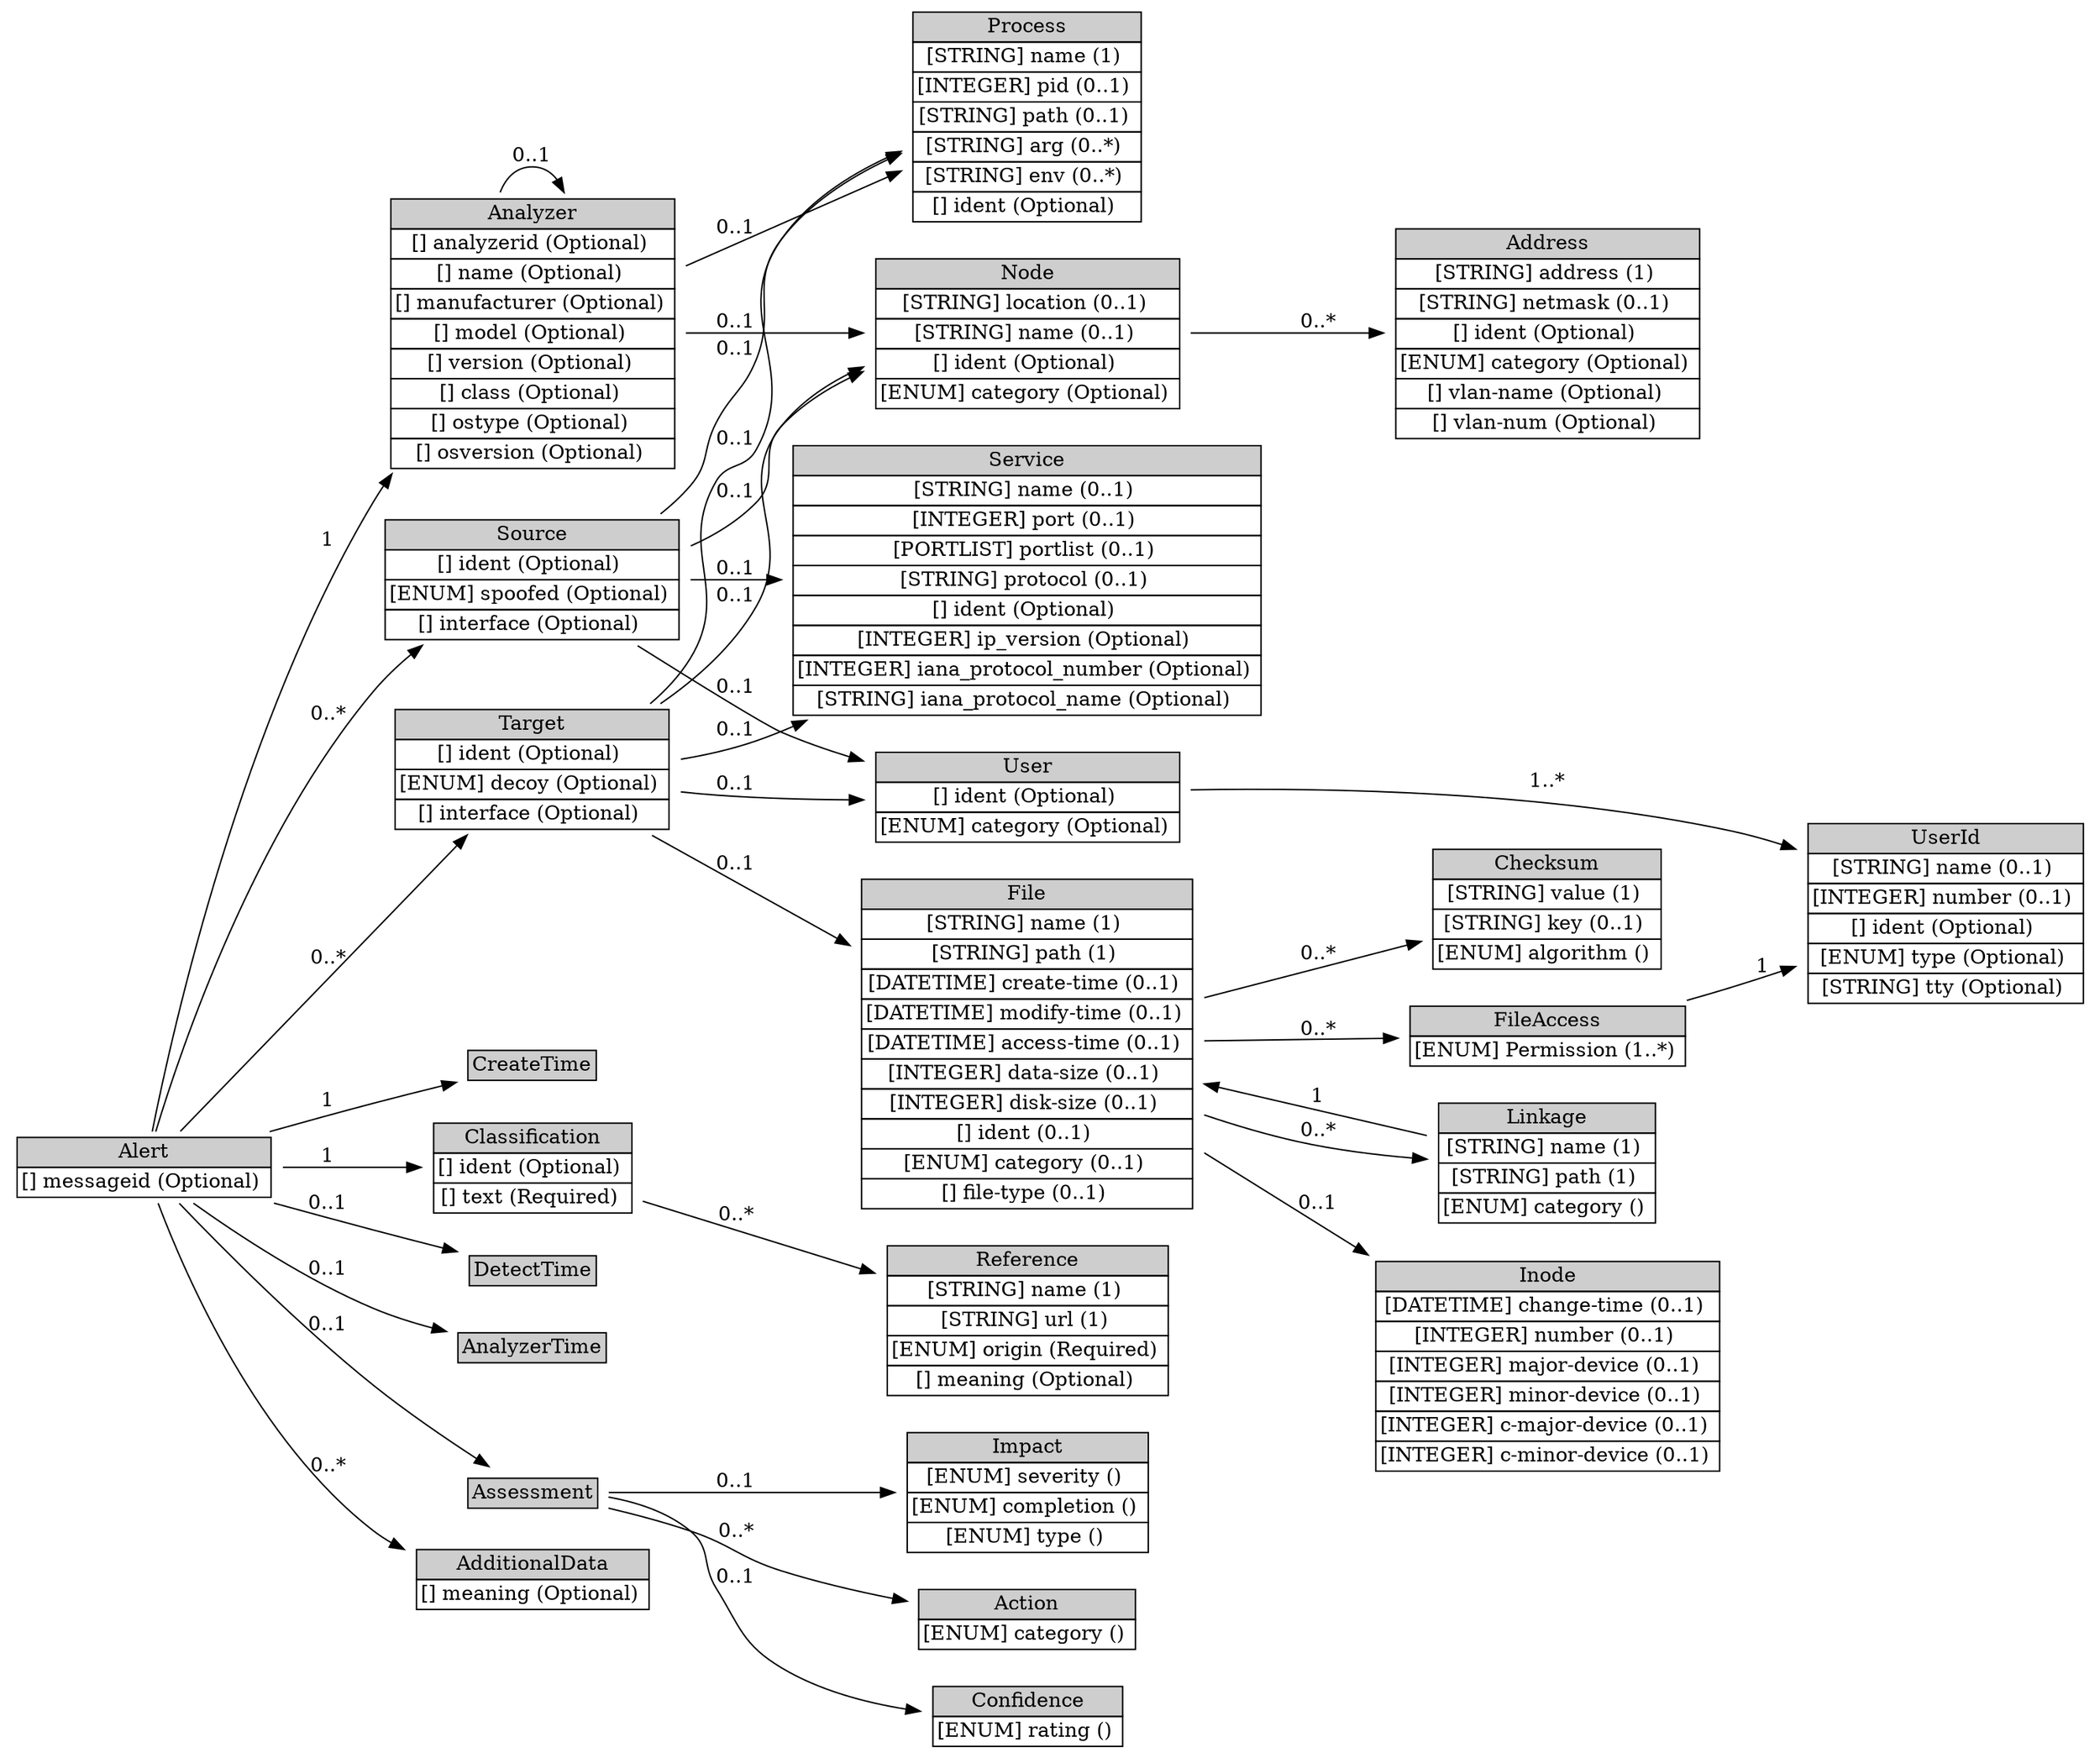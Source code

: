 digraph Alert {
	graph [rankdir=LR];
	node [label="\N"];
	graph [bb="0,0,1422,1176"];
	Alert [label=<<table BORDER="0" CELLBORDER="1" CELLSPACING="0"> <tr > <td BGCOLOR="#CECECE" HREF="#" TITLE="Generally, every time an analyzer detects an event that it has been configured to look for, it sends an Alert message to its manager(s). Depending on the analyzer, an Alert message may correspond to a single detected event or multiple detected events. Alerts occur asynchronously in response to outside events. ">Alert</td> </tr>" %<tr><td HREF="#" TITLE="A unique identifier for the alert; see Section 3.2.9.">[] messageid (Optional) </td></tr>%</table>>, shape=plaintext, pos="94,397", width="2.6111", height="0.68056"];
	Analyzer [label=<<table BORDER="0" CELLBORDER="1" CELLSPACING="0"> <tr > <td BGCOLOR="#CECECE" HREF="#" TITLE="The Analyzer class identifies the analyzer from which the Alert or Heartbeat message originates. Only one analyzer may be encoded for each alert or heartbeat, and that MUST be the analyzer at which the alert or heartbeat originated. Although the IDMEF data model does not prevent the use of hierarchical intrusion detection systems (where alerts get relayed up the tree), it does not provide any way to record the identity of the &quot;relay&quot; analyzers along the path from the originating analyzer to the manager that ultimately receives the alert. ">Analyzer</td> </tr>" %<tr><td HREF="#" TITLE="(but see below).  A unique identifier for the analyzer; see Section 3.2.9.">[] analyzerid (Optional) </td></tr>%<tr><td HREF="#" TITLE="An explicit name for the analyzer that may be easier to understand than the analyzerid.">[] name (Optional) </td></tr>%<tr><td HREF="#" TITLE="The manufacturer of the analyzer software and/or hardware.">[] manufacturer (Optional) </td></tr>%<tr><td HREF="#" TITLE="The model name/number of the analyzer software and/or hardware.">[] model (Optional) </td></tr>%<tr><td HREF="#" TITLE="The version number of the analyzer software and/or hardware.">[] version (Optional) </td></tr>%<tr><td HREF="#" TITLE="The class of analyzer software and/or hardware.">[] class (Optional) </td></tr>%<tr><td HREF="#" TITLE="Operating system name.  On POSIX 1003.1 compliant systems, this is the value returned in utsname.sysname by the uname() system call, or the output of the &quot;uname -s&quot; command.">[] ostype (Optional) </td></tr>%<tr><td HREF="#" TITLE="Operating system version.  On POSIX 1003.1 compliant systems, this is the value returned in utsname.release by the uname() system call, or the output of the &quot;uname -r&quot; command.">[] osversion (Optional) </td></tr>%</table>>, shape=plaintext, pos="358,960", width="2.9167", height="2.625"];
	"Node" [label=<<table BORDER="0" CELLBORDER="1" CELLSPACING="0"> <tr > <td BGCOLOR="#CECECE" HREF="#" TITLE="The Node class is used to identify hosts and other network devices (routers, switches, etc.). ">Node</td> </tr>" %<tr><td HREF="#" TITLE="The location of the equipment.">[STRING] location (0..1) </td></tr>%<tr><td HREF="#" TITLE="The name of the equipment.  This information MUST be provided if no Address information is given.">[STRING] name (0..1) </td></tr>%<tr><td HREF="#" TITLE="A unique identifier for the node; see Section 3.2.9.">[] ident (Optional) </td></tr>%<tr><td HREF="#" TITLE="The &quot;domain&quot; from which the name information was obtained, if relevant.  The permitted values for this attribute are shown in the table below.  The default value is &quot;unknown&quot;. (See also Section 10 for extensions to the table.)">[ENUM] category (Optional) </td></tr>%</table>>, shape=plaintext, pos="695,956", width="3.0278", height="1.5139"];
	Address [label=<<table BORDER="0" CELLBORDER="1" CELLSPACING="0"> <tr > <td BGCOLOR="#CECECE" HREF="#" TITLE="The Address class is used to represent network, hardware, and application addresses. ">Address</td> </tr>" %<tr><td HREF="#" TITLE="The address information.  The format of this data is governed by the category attribute.">[STRING] address (1) </td></tr>%<tr><td HREF="#" TITLE="The network mask for the address, if appropriate.">[STRING] netmask (0..1) </td></tr>%<tr><td HREF="#" TITLE="A unique identifier for the address; see Section 3.2.9.">[] ident (Optional) </td></tr>%<tr><td HREF="#" TITLE="The type of address represented.  The permitted values for this attribute are shown below.  The default value is &quot;unknown&quot;.  (See also Section 10.)">[ENUM] category (Optional) </td></tr>%<tr><td HREF="#" TITLE="The name of the Virtual LAN to which the address belongs.">[] vlan-name (Optional) </td></tr>%<tr><td HREF="#" TITLE="The number of the Virtual LAN to which the address belongs.">[] vlan-num (Optional) </td></tr>%</table>>, shape=plaintext, pos="1050,956", width="3.0278", height="2.0694"];
	Process [label=<<table BORDER="0" CELLBORDER="1" CELLSPACING="0"> <tr > <td BGCOLOR="#CECECE" HREF="#" TITLE="The Process class is used to describe processes being executed on sources, targets, and analyzers. ">Process</td> </tr>" %<tr><td HREF="#" TITLE="The name of the program being executed. This is a short name; path and argument information are provided elsewhere.">[STRING] name (1) </td></tr>%<tr><td HREF="#" TITLE="The process identifier of the process.">[INTEGER] pid (0..1) </td></tr>%<tr><td HREF="#" TITLE="The full path of the program being executed.">[STRING] path (0..1) </td></tr>%<tr><td HREF="#" TITLE="A command-line argument to the program. Multiple arguments may be specified (they are assumed to have occurred in the same order they are provided) with multiple uses of arg.">[STRING] arg (0..*) </td></tr>%<tr><td HREF="#" TITLE="An environment string associated with the process; generally of the format &quot;VARIABLE=value&quot;.  Multiple environment strings may be specified with multiple uses of env.">[STRING] env (0..*) </td></tr>%<tr><td HREF="#" TITLE="A unique identifier for the process; see Section 3.2.9.">[] ident (Optional) </td></tr>%</table>>, shape=plaintext, pos="695,1102", width="2.3611", height="2.0694"];
	CreateTime [label=<<table BORDER="0" CELLBORDER="1" CELLSPACING="0"> <tr > <td BGCOLOR="#CECECE" HREF="#" TITLE="The CreateTime class is used to indicate the date and time the alert or heartbeat was created by the analyzer. ">CreateTime</td> </tr>" %</table>>, shape=plaintext, pos="358,467", width="1.4167", height="0.5"];
	Classification [label=<<table BORDER="0" CELLBORDER="1" CELLSPACING="0"> <tr > <td BGCOLOR="#CECECE" HREF="#" TITLE="The Classification class provides the &quot;name&quot; of an alert, or other information allowing the manager to determine what it is. This name is chosen by the alert provider. ">Classification</td> </tr>" %<tr><td HREF="#" TITLE="A unique identifier for this classification; see Section 3.2.9.">[] ident (Optional) </td></tr>%<tr><td HREF="#" TITLE="A vendor-provided string identifying the Alert message.">[] text (Required) </td></tr>%</table>>, shape=plaintext, pos="358,397", width="2.1111", height="0.95833"];
	Reference [label=<<table BORDER="0" CELLBORDER="1" CELLSPACING="0"> <tr > <td BGCOLOR="#CECECE" HREF="#" TITLE="The Reference class provides the &quot;name&quot; of an alert, or other information allowing the manager to determine what it is. ">Reference</td> </tr>" %<tr><td HREF="#" TITLE="The name of the alert, from one of the origins listed below.">[STRING] name (1) </td></tr>%<tr><td HREF="#" TITLE="A URL at which the manager (or the human operator of the manager) can find additional information about the alert.  The document pointed to by the URL may include an in-depth description of the attack, appropriate countermeasures, or other information deemed relevant by the vendor.">[STRING] url (1) </td></tr>%<tr><td HREF="#" TITLE="The source from which the name of the alert originates. The permitted values for this attribute are shown below.  The default value is &quot;unknown&quot;.  (See also Section 10.)">[ENUM] origin (Required) </td></tr>%<tr><td HREF="#" TITLE="The meaning of the reference, as understood by the alert provider.  This field is only valid if the value of the &lt;origin&gt; attribute is set to &quot;vendor-specific&quot; or &quot;user-specific&quot;.">[] meaning (Optional) </td></tr>%</table>>, shape=plaintext, pos="695,292", width="2.7778", height="1.5139"];
	DetectTime [label=<<table BORDER="0" CELLBORDER="1" CELLSPACING="0"> <tr > <td BGCOLOR="#CECECE" HREF="#" TITLE="The DetectTime class is used to indicate the date and time that the event(s) producing an alert was detected by the analyzer. In the case of more than one event, it is the time that the first event was detected. (This may or may not be the same time as CreateTime; analyzers are not required to send alerts immediately upon detection). ">DetectTime</td> </tr>" %</table>>, shape=plaintext, pos="358,327", width="1.4167", height="0.5"];
	AnalyzerTime [label=<<table BORDER="0" CELLBORDER="1" CELLSPACING="0"> <tr > <td BGCOLOR="#CECECE" HREF="#" TITLE="The AnalyzerTime class is used to indicate the current date and time on the analyzer. Its values should be filled in as late as possible in the message transmission process, ideally immediately before placing the message &quot;on the wire&quot;. ">AnalyzerTime</td> </tr>" %</table>>, shape=plaintext, pos="358,273", width="1.6389", height="0.5"];
	Source [label=<<table BORDER="0" CELLBORDER="1" CELLSPACING="0"> <tr > <td BGCOLOR="#CECECE" HREF="#" TITLE="The Source class contains information about the possible source(s) of the event(s) that generated an alert. An event may have more than one source (e.g., in a distributed denial-of-service attack). ">Source</td> </tr>" %<tr><td HREF="#" TITLE="A unique identifier for this source; see Section 3.2.9.">[] ident (Optional) </td></tr>%<tr><td HREF="#" TITLE="An indication of whether the source is, as far as the analyzer can determine, a spoofed address used for hiding the real origin of the attack.  The permitted values for this attribute are shown below.  The default value is &quot;unknown&quot;.  (See also Section 10.)">[ENUM] spoofed (Optional) </td></tr>%<tr><td HREF="#" TITLE="May be used by a network-based analyzer with multiple interfaces to indicate which interface this source was seen on.">[] interface (Optional) </td></tr>%</table>>, shape=plaintext, pos="358,800", width="2.9167", height="1.2361"];
	User [label=<<table BORDER="0" CELLBORDER="1" CELLSPACING="0"> <tr > <td BGCOLOR="#CECECE" HREF="#" TITLE="The User class is used to describe users. It is primarily used as a &quot;container&quot; class for the UserId aggregate class, as shown in Figure 16. ">User</td> </tr>" %<tr><td HREF="#" TITLE="A unique identifier for the user; see Section 3.2.9.">[] ident (Optional) </td></tr>%<tr><td HREF="#" TITLE="The type of user represented.  The permitted values for this attribute are shown below.  The default value is &quot;unknown&quot;. (See also Section 10.)">[ENUM] category (Optional) </td></tr>%</table>>, shape=plaintext, pos="695,644", width="3.0278", height="0.95833"];
	UserId [label=<<table BORDER="0" CELLBORDER="1" CELLSPACING="0"> <tr > <td BGCOLOR="#CECECE" HREF="#" TITLE="The UserId class provides specific information about a user. More than one UserId can be used within the User class to indicate attempts to transition from one user to another, or to provide complete information about a user&#39;s (or process&#39;) privileges. ">UserId</td> </tr>" %<tr><td HREF="#" TITLE="A user or group name.">[STRING] name (0..1) </td></tr>%<tr><td HREF="#" TITLE="A user or group number.">[INTEGER] number (0..1) </td></tr>%<tr><td HREF="#" TITLE="A unique identifier for the user id, see Section 3.2.9.">[] ident (Optional) </td></tr>%<tr><td HREF="#" TITLE="The type of user information represented.  The permitted values for this attribute are shown below.  The default value is &quot;original-user&quot;.  (See also Section 10.)">[ENUM] type (Optional) </td></tr>%<tr><td HREF="#" TITLE="The tty the user is using.">[STRING] tty (Optional) </td></tr>%</table>>, shape=plaintext, pos="1321,617", width="2.7778", height="1.7917"];
	Service [label=<<table BORDER="0" CELLBORDER="1" CELLSPACING="0"> <tr > <td BGCOLOR="#CECECE" HREF="#" TITLE="The Service class describes network services on sources and targets. It can identify services by name, port, and protocol. When Service occurs as an aggregate class of Source, it is understood that the service is one from which activity of interest is originating; and that the service is &quot;attached&quot; to the Node, Process, and User information also contained in Source. Likewise, when Service occurs as an aggregate class of Target, it is understood that the service is one to which activity of interest is being directed; and that the service is &quot;attached&quot; to the Node, Process, and User information also contained in Target. If Service occurs in both Source and Target, then information in both locations should be the same. If information is the same in both locations and implementers wish to carry it in only one location, they should specify it as an aggregate of the Target class. ">Service</td> </tr>" %<tr><td HREF="#" TITLE="The name of the service.  Whenever possible, the name from the IANA list of well-known ports SHOULD be used.">[STRING] name (0..1) </td></tr>%<tr><td HREF="#" TITLE="The port number being used.">[INTEGER] port (0..1) </td></tr>%<tr><td HREF="#" TITLE="A list of port numbers being used; see Section 3.2.8 for formatting rules.  If a portlist is given, the iana_protocol_number and iana_protocol_name MUST apply to all the elements of the list.">[PORTLIST] portlist (0..1) </td></tr>%<tr><td HREF="#" TITLE="Additional information about the protocol being used.  The intent of the protocol field is to carry additional information related to the protocol being used when the &lt;Service&gt; attributes iana_protocol_number or/and iana_protocol_name are filed.">[STRING] protocol (0..1) </td></tr>%<tr><td HREF="#" TITLE="A unique identifier for the service; see Section 3.2.9.">[] ident (Optional) </td></tr>%<tr><td HREF="#" TITLE="The IP version number.">[INTEGER] ip_version (Optional) </td></tr>%<tr><td HREF="#" TITLE="The IANA protocol number.">[INTEGER] iana_protocol_number (Optional) </td></tr>%<tr><td HREF="#" TITLE="The IANA protocol name.">[STRING] iana_protocol_name (Optional) </td></tr>%</table>>, shape=plaintext, pos="695,790", width="4.6111", height="2.625"];
	Target [label=<<table BORDER="0" CELLBORDER="1" CELLSPACING="0"> <tr > <td BGCOLOR="#CECECE" HREF="#" TITLE="The Target class contains information about the possible target(s) of the event(s) that generated an alert. An event may have more than one target (e.g., in the case of a port sweep). ">Target</td> </tr>" %<tr><td HREF="#" TITLE="A unique identifier for this target, see Section 3.2.9.">[] ident (Optional) </td></tr>%<tr><td HREF="#" TITLE="An indication of whether the target is, as far as the analyzer can determine, a decoy.  The permitted values for this attribute are shown below.  The default value is &quot;unknown&quot;.  (See also Section 10.)">[ENUM] decoy (Optional) </td></tr>%<tr><td HREF="#" TITLE="May be used by a network-based analyzer with multiple interfaces to indicate which interface this target was seen on.">[] interface (Optional) </td></tr>%</table>>, shape=plaintext, pos="358,660", width="2.75", height="1.2361"];
	File [label=<<table BORDER="0" CELLBORDER="1" CELLSPACING="0"> <tr > <td BGCOLOR="#CECECE" HREF="#" TITLE="The File class provides specific information about a file or other file-like object that has been created, deleted, or modified on the target. The description can provide either the file settings prior to the event or the file settings at the time of the event, as specified using the &quot;category&quot; attribute. ">File</td> </tr>" %<tr><td HREF="#" TITLE="The name of the file to which the alert applies, not including the path to the file.">[STRING] name (1) </td></tr>%<tr><td HREF="#" TITLE="The full path to the file, including the name.  The path name should be represented in as &quot;universal&quot; a manner as possible, to facilitate processing of the alert.">[STRING] path (1) </td></tr>%<tr><td HREF="#" TITLE="Time the file was created.  Note that this is *not* the Unix &quot;st_ctime&quot; file attribute (which is not file creation time).  The Unix &quot;st_ctime&quot; attribute is contained in the &quot;Inode&quot; class.">[DATETIME] create-time (0..1) </td></tr>%<tr><td HREF="#" TITLE="Time the file was last modified.">[DATETIME] modify-time (0..1) </td></tr>%<tr><td HREF="#" TITLE="Time the file was last accessed.">[DATETIME] access-time (0..1) </td></tr>%<tr><td HREF="#" TITLE="The size of the data, in bytes.  Typically what is meant when referring to file size.  On Unix UFS file systems, this value corresponds to stat.st_size.  On Windows NTFS, this value corresponds to Valid Data Length (VDL).">[INTEGER] data-size (0..1) </td></tr>%<tr><td HREF="#" TITLE="The physical space on disk consumed by the file, in bytes.  On Unix UFS file systems, this value corresponds to 512 * stat.st_blocks.  On Windows NTFS, this value corresponds to End of File (EOF).">[INTEGER] disk-size (0..1) </td></tr>%<tr><td HREF="#" TITLE="A unique identifier for this file; see Section 3.2.9.">[] ident (0..1) </td></tr>%<tr><td HREF="#" TITLE="The type of file system the file resides on.  This attribute governs how path names and other attributes are interpreted.">[ENUM] category (0..1) </td></tr>%<tr><td HREF="#" TITLE="The type of file, as a mime-type.">[] file-type (0..1) </td></tr>%</table>>, shape=plaintext, pos="695,478", width="3.3333", height="3.1806"];
	FileAccess [label=<<table BORDER="0" CELLBORDER="1" CELLSPACING="0"> <tr > <td BGCOLOR="#CECECE" HREF="#" TITLE="The FileAccess class represents the access permissions on a file. The representation is intended to be useful across operating systems. ">FileAccess</td> </tr>" %<tr><td HREF="#" TITLE="Level of access allowed.  The permitted values are shown below.  There is no default value.  (See also Section 10.)">[ENUM] Permission (1..*) </td></tr>%</table>>, shape=plaintext, pos="1050,501", width="2.75", height="0.68056"];
	Linkage [label=<<table BORDER="0" CELLBORDER="1" CELLSPACING="0"> <tr > <td BGCOLOR="#CECECE" HREF="#" TITLE="The Linkage class represents file system connections between the file described in the &lt;File&gt; element and other objects in the file system. For example, if the &lt;File&gt; element is a symbolic link or shortcut, then the &lt;Linkage&gt; element should contain the name of the object the link points to. Further information can be provided about the object in the &lt;Linkage&gt; element with another &lt;File&gt; element, if appropriate. ">Linkage</td> </tr>" %<tr><td HREF="#" TITLE="The name of the file system object, not including the path.">[STRING] name (1) </td></tr>%<tr><td HREF="#" TITLE="The full path to the file system object, including the name.  The path name should be represented in as &quot;universal&quot; a manner as possible, to facilitate processing of the alert.">[STRING] path (1) </td></tr>%<tr><td HREF="#" TITLE="Section 10.)">[ENUM] category () </td></tr>%</table>>, shape=plaintext, pos="1050,415", width="2.2222", height="1.2361"];
	Inode [label=<<table BORDER="0" CELLBORDER="1" CELLSPACING="0"> <tr > <td BGCOLOR="#CECECE" HREF="#" TITLE="The Inode class is used to represent the additional information contained in a Unix file system i-node. ">Inode</td> </tr>" %<tr><td HREF="#" TITLE="The time of the last inode change, given by the st_ctime element of &quot;struct stat&quot;.">[DATETIME] change-time (0..1) </td></tr>%<tr><td HREF="#" TITLE="The inode number.">[INTEGER] number (0..1) </td></tr>%<tr><td HREF="#" TITLE="The major device number of the device the file resides on.">[INTEGER] major-device (0..1) </td></tr>%<tr><td HREF="#" TITLE="The minor device number of the device the file resides on.">[INTEGER] minor-device (0..1) </td></tr>%<tr><td HREF="#" TITLE="The major device of the file itself, if it is a character special device.">[INTEGER] c-major-device (0..1) </td></tr>%<tr><td HREF="#" TITLE="The minor device of the file itself, if it is a character special device.">[INTEGER] c-minor-device (0..1) </td></tr>%</table>>, shape=plaintext, pos="1050,279", width="3.4444", height="2.0694"];
	Checksum [label=<<table BORDER="0" CELLBORDER="1" CELLSPACING="0"> <tr > <td BGCOLOR="#CECECE" HREF="#" TITLE="The Checksum class represents checksum information associated with the file. This checksum information can be provided by file integrity checkers, among others. ">Checksum</td> </tr>" %<tr><td HREF="#" TITLE="The value of the checksum.">[STRING] value (1) </td></tr>%<tr><td HREF="#" TITLE="The key to the checksum, if appropriate.">[STRING] key (0..1) </td></tr>%<tr><td HREF="#" TITLE="default value.  (See also Section 10.)">[ENUM] algorithm () </td></tr>%</table>>, shape=plaintext, pos="1050,587", width="2.3056", height="1.2361"];
	Assessment [label=<<table BORDER="0" CELLBORDER="1" CELLSPACING="0"> <tr > <td BGCOLOR="#CECECE" HREF="#" TITLE="The Assessment class is used to provide the analyzer&#39;s assessment of an event -- its impact, actions taken in response, and confidence. ">Assessment</td> </tr>" %</table>>, shape=plaintext, pos="358,176", width="1.4444", height="0.5"];
	Impact [label=<<table BORDER="0" CELLBORDER="1" CELLSPACING="0"> <tr > <td BGCOLOR="#CECECE" HREF="#" TITLE="The Impact class is used to provide the analyzer&#39;s assessment of the impact of the event on the target(s). It is represented in the IDMEF DTD as follows: ">Impact</td> </tr>" %<tr><td HREF="#" TITLE="Section 10.)">[ENUM] severity () </td></tr>%<tr><td HREF="#" TITLE="Section 10.)">[ENUM] completion () </td></tr>%<tr><td HREF="#" TITLE="value is &quot;other&quot;.  (See also Section 10.)">[ENUM] type () </td></tr>%</table>>, shape=plaintext, pos="695,176", width="2.4167", height="1.2361"];
	Action [label=<<table BORDER="0" CELLBORDER="1" CELLSPACING="0"> <tr > <td BGCOLOR="#CECECE" HREF="#" TITLE="The Action class is used to describe any actions taken by the analyzer in response to the event. Is is represented in the IDMEF DTD as follows: ">Action</td> </tr>" %<tr><td HREF="#" TITLE="The default value is &quot;other&quot;.  (See also Section 10.)">[ENUM] category () </td></tr>%</table>>, shape=plaintext, pos="695,90", width="2.2222", height="0.68056"];
	Confidence [label=<<table BORDER="0" CELLBORDER="1" CELLSPACING="0"> <tr > <td BGCOLOR="#CECECE" HREF="#" TITLE="The Confidence class is used to represent the analyzer&#39;s best estimate of the validity of its analysis. It is represented in the IDMEF DTD as follows: ">Confidence</td> </tr>" %<tr><td HREF="#" TITLE="also Section 10.)">[ENUM] rating () </td></tr>%</table>>, shape=plaintext, pos="695,24", width="1.9444", height="0.68056"];
	AdditionalData [label=<<table BORDER="0" CELLBORDER="1" CELLSPACING="0"> <tr > <td BGCOLOR="#CECECE" HREF="#" TITLE="The AdditionalData class is used to provide information that cannot be represented by the data model. AdditionalData can be used to provide atomic data (integers, strings, etc.) in cases where only small amounts of additional information need to be sent; it can also be used to extend the data model and the DTD to support the transmission of complex data (such as packet headers). Detailed instructions for extending the data model and the DTD are provided in Section 5. ">AdditionalData</td> </tr>" %<tr><td HREF="#" TITLE="A string describing the meaning of the element content. These values will be vendor/implementation dependent; the method for ensuring that managers understand the strings sent by analyzers is outside the scope of this specification.  A list of acceptable meaning keywords is not within the scope of the document, although later versions may undertake to establish such a list.">[] meaning (Optional) </td></tr>%</table>>, shape=plaintext, pos="358,116", width="2.4444", height="0.68056"];
	"Node" -> Address [label="0..*", pos="e,940.32,956 804.89,956 844.6,956 889.61,956 930.12,956", lp="894,964.5"];
	Analyzer -> "Node" [label="0..1", pos="e,585.32,957.3 463.24,958.75 498.72,958.33 538.58,957.86 575.11,957.42", lp="496,966.5"];
	Analyzer -> Process [label="0..1", pos="e,609.44,1065.9 463.24,1004.3 507.05,1022.8 557.54,1044.1 600.18,1062", lp="496,1030.5"];
	Analyzer -> Analyzer [label="0..1", pos="e,379.93,1054.4 336.07,1054.4 340.18,1065.1 347.49,1072 358,1072 365.23,1072 370.94,1068.7 375.14,1063.2", lp="358,1080.5"];
	Alert -> Analyzer [label=1, pos="e,260.65,865.85 98.411,421.16 112.14,491.98 158.86,703.48 252,853 252.93,854.49 253.88,855.97 254.85,857.45", lp="220,827.5"];
	Alert -> CreateTime [label=1, pos="e,306.47,454.05 181.27,421.02 204.26,427.28 229.05,433.95 252,440 266.4,443.79 281.92,447.8 296.53,451.52", lp="220,443.5"];
	Classification -> Reference [label="0..*", pos="e,594.92,323.18 434.05,373.31 478.64,359.41 535.74,341.62 585.15,326.23", lp="496,365.5"];
	Alert -> Classification [label=1, pos="e,281.65,397 188.19,397 215.37,397 244.89,397 271.57,397", lp="220,405.5"];
	Alert -> DetectTime [label="0..1", pos="e,306.47,339.95 181.27,372.98 204.26,366.72 229.05,360.05 252,354 266.4,350.21 281.92,346.2 296.53,342.48", lp="220,374.5"];
	Alert -> AnalyzerTime [label="0..1", pos="e,298.92,284.7 126.62,372.9 157.51,351.09 205.9,319.49 252,300 263.66,295.07 276.44,290.88 288.96,287.37", lp="220,331.5"];
	Source -> "Node" [label="0..1", pos="e,585.18,930.3 463.88,814.18 480.81,820.28 497.01,828.88 510,841 527.89,857.68 510.95,875.47 528,893 541.43,906.81 558.19,917.62\
 575.86,926.09", lp="496,849.5"];
	User -> UserId [label="1..*", pos="e,1220.4,634.74 804.59,647.65 901.82,649.8 1047.6,650.36 1174,640 1185.8,639.04 1198,637.68 1210.2,636.11", lp="1050,656.5"];
	Source -> User [label="0..1", pos="e,585.4,666.6 423.33,755.85 468.74,725.27 522.15,689.61 528,687 543.09,680.27 559.43,674.45 575.78,669.45", lp="496,724.5"];
	Source -> Process [label="0..1", pos="e,609.34,1076.7 450.03,844.07 455.04,848.09 459.75,852.39 464,857 477.5,871.62 472.14,880.71 482,898 492.57,916.54 501.31,917.51\
 510,937 525.19,971.08 505.04,989.59 528,1019 546.36,1042.5 573.13,1059.9 599.89,1072.4", lp="496,945.5"];
	Source -> Service [label="0..1", pos="e,528.25,794.95 463.7,796.86 481.13,796.35 499.6,795.8 518.21,795.25", lp="496,804.5"];
	Alert -> Source [label="0..*", pos="e,295.37,755.89 102.1,421.15 121.55,476.79 175.09,616.64 252,713 262.27,725.87 274.72,738.13 287.44,749.18", lp="220,690.5"];
	Target -> "Node" [label="0..1", pos="e,585.38,933.52 440.08,704.14 466.45,722.33 493.16,745.83 510,774 537.44,819.91 494.36,851.41 528,893 540.73,908.74 557.83,920.54\
 576.25,929.4", lp="496,782.5"];
	Target -> User [label="0..1", pos="e,585.43,638.68 457.34,643.42 465.66,642.44 473.97,641.61 482,641 512.15,638.7 544.77,638.18 575.2,638.53", lp="496,649.5"];
	Target -> Process [label="0..1", pos="e,609.35,1078.2 426.77,704.11 441.11,716.36 454.68,730.8 464,747 488.93,790.32 455.13,815.86 482,858 490.09,870.68 502.13,864.18\
 510,877 543.27,931.22 491.15,967.14 528,1019 545.61,1043.8 572.76,1061.5 600.09,1074.1", lp="496,885.5"];
	Target -> Service [label="0..1", pos="e,546.45,695.9 457.05,667.91 474.97,670.96 493.27,675.18 510,681 519.02,684.14 528.08,687.74 537.09,691.68", lp="496,689.5"];
	FileAccess -> UserId [label=1, pos="e,1220.3,555.73 1149.6,525.08 1157.9,527.83 1166.2,530.8 1174,534 1186.3,539.03 1198.9,544.89 1211.3,551.13", lp="1197,554.5"];
	File -> FileAccess [label="0..*", pos="e,950.31,494.54 815.19,485.79 855.62,488.41 900.49,491.31 940.09,493.88", lp="894,500.5"];
	Linkage -> File [label=1, pos="e,815.19,456.67 969.87,429.22 927.18,436.8 873.61,446.3 825.13,454.91", lp="894,453.5"];
	File -> Linkage [label="0..*", pos="e,969.99,412.85 815.24,435.09 836.57,428.98 858.76,423.57 880,420 905.71,415.68 933.9,413.74 959.81,413.06", lp="894,428.5"];
	File -> Inode [label="0..1", pos="e,925.7,348.68 815.19,410.63 847.87,392.31 883.46,372.36 916.81,353.66", lp="894,381.5"];
	File -> Checksum [label="0..*", pos="e,966.88,561.48 815.19,514.9 861.56,529.14 913.79,545.18 957.19,558.5", lp="894,551.5"];
	Target -> File [label="0..1", pos="e,574.97,542.83 439.58,615.94 477.5,595.46 523.5,570.62 565.96,547.69", lp="496,599.5"];
	Alert -> Target [label="0..*", pos="e,313.66,615.83 118.36,421.27 160.96,463.71 249.84,552.25 306.57,608.76", lp="220,545.5"];
	Assessment -> Impact [label="0..1", pos="e,607.34,176 410.66,176 460.46,176 536.43,176 597.32,176", lp="496,184.5"];
	Assessment -> Action [label="0..*", pos="e,614.82,102.64 410.71,164.08 427.85,159.81 446.86,154.63 464,149 493.17,139.41 498.58,131.79 528,123 552.62,115.64 579.79,109.47\
 604.92,104.54", lp="496,150.5"];
	Assessment -> Confidence [label="0..1", pos="e,624.42,27.777 410.55,172.02 429.13,168.34 449.1,161.52 464,149 478.93,136.46 471.42,125.38 482,109 498.74,83.082 501.24,72.354\
 528,57 554.03,42.069 585.68,33.791 614.4,29.237", lp="496,117.5"];
	Alert -> Assessment [label="0..1", pos="e,327.9,194.12 116.22,372.94 145.64,341.75 199.92,286.57 252,246 273.46,229.28 298.86,212.42 319.41,199.43", lp="220,293.5"];
	Alert -> AdditionalData [label="0..*", pos="e,269.91,137.89 102.72,372.91 121.86,323.44 172.3,209.92 252,149 254.84,146.83 257.83,144.8 260.93,142.9", lp="220,195.5"];
}
